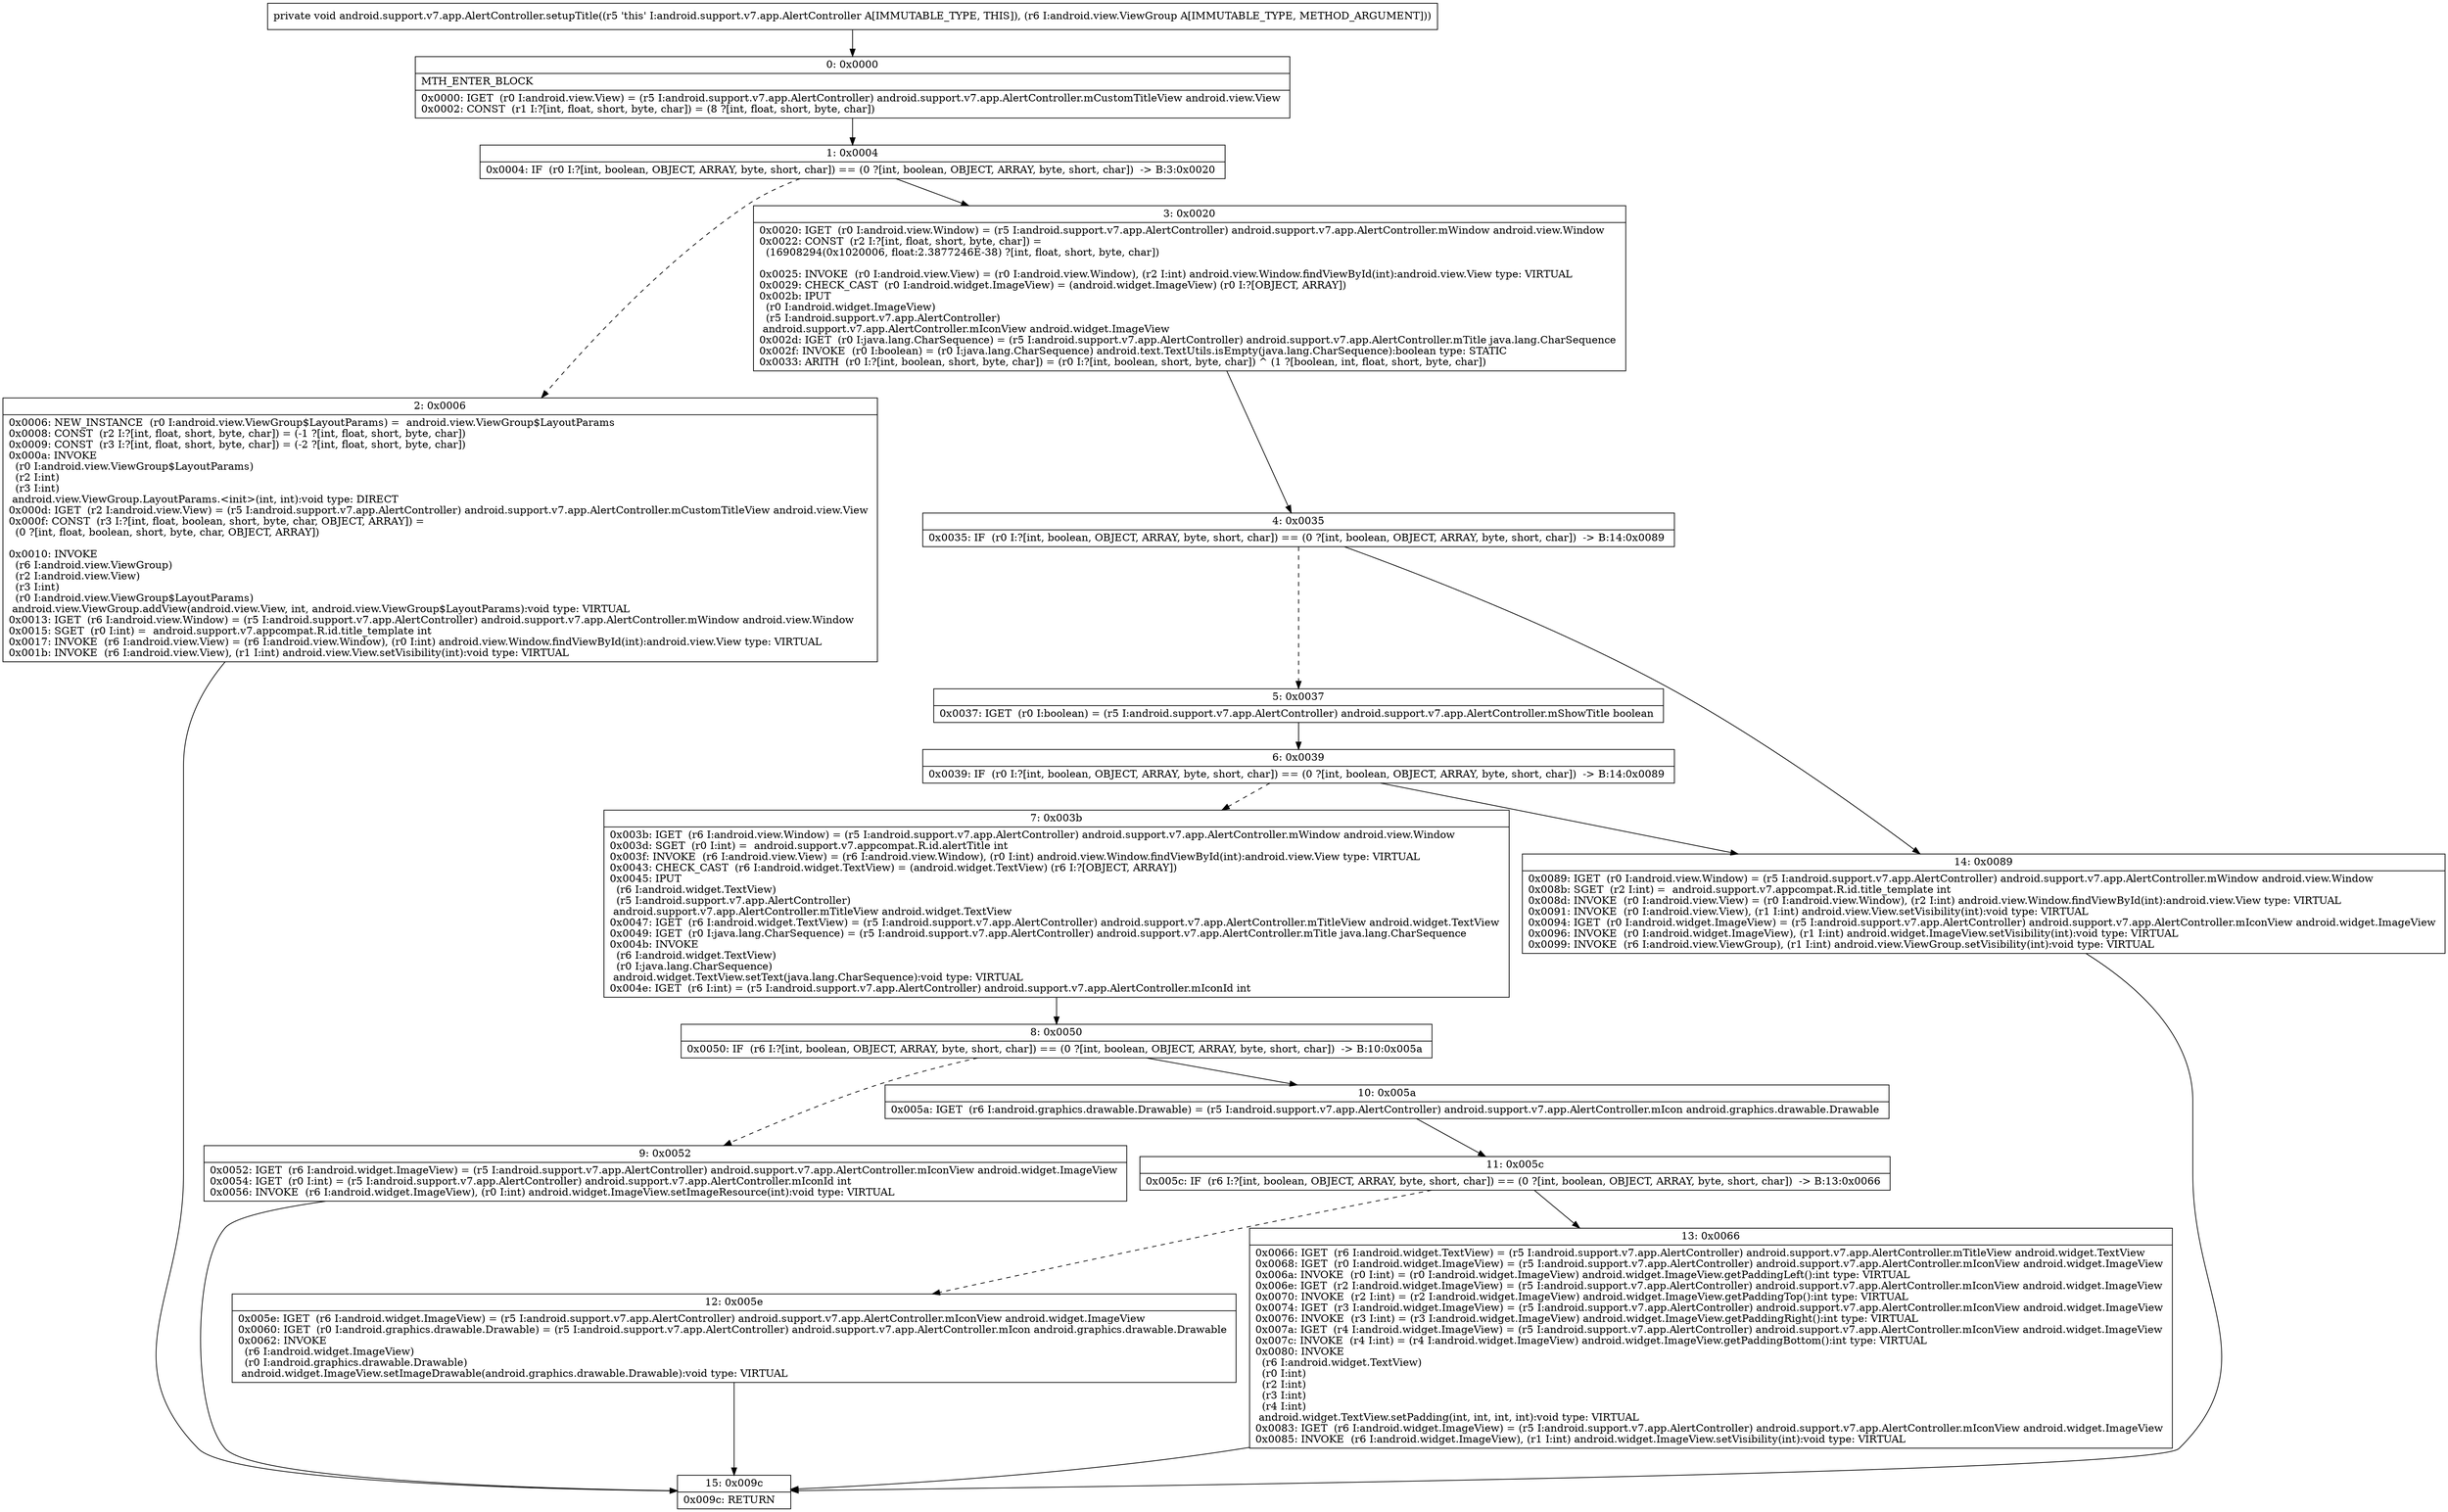 digraph "CFG forandroid.support.v7.app.AlertController.setupTitle(Landroid\/view\/ViewGroup;)V" {
Node_0 [shape=record,label="{0\:\ 0x0000|MTH_ENTER_BLOCK\l|0x0000: IGET  (r0 I:android.view.View) = (r5 I:android.support.v7.app.AlertController) android.support.v7.app.AlertController.mCustomTitleView android.view.View \l0x0002: CONST  (r1 I:?[int, float, short, byte, char]) = (8 ?[int, float, short, byte, char]) \l}"];
Node_1 [shape=record,label="{1\:\ 0x0004|0x0004: IF  (r0 I:?[int, boolean, OBJECT, ARRAY, byte, short, char]) == (0 ?[int, boolean, OBJECT, ARRAY, byte, short, char])  \-\> B:3:0x0020 \l}"];
Node_2 [shape=record,label="{2\:\ 0x0006|0x0006: NEW_INSTANCE  (r0 I:android.view.ViewGroup$LayoutParams) =  android.view.ViewGroup$LayoutParams \l0x0008: CONST  (r2 I:?[int, float, short, byte, char]) = (\-1 ?[int, float, short, byte, char]) \l0x0009: CONST  (r3 I:?[int, float, short, byte, char]) = (\-2 ?[int, float, short, byte, char]) \l0x000a: INVOKE  \l  (r0 I:android.view.ViewGroup$LayoutParams)\l  (r2 I:int)\l  (r3 I:int)\l android.view.ViewGroup.LayoutParams.\<init\>(int, int):void type: DIRECT \l0x000d: IGET  (r2 I:android.view.View) = (r5 I:android.support.v7.app.AlertController) android.support.v7.app.AlertController.mCustomTitleView android.view.View \l0x000f: CONST  (r3 I:?[int, float, boolean, short, byte, char, OBJECT, ARRAY]) = \l  (0 ?[int, float, boolean, short, byte, char, OBJECT, ARRAY])\l \l0x0010: INVOKE  \l  (r6 I:android.view.ViewGroup)\l  (r2 I:android.view.View)\l  (r3 I:int)\l  (r0 I:android.view.ViewGroup$LayoutParams)\l android.view.ViewGroup.addView(android.view.View, int, android.view.ViewGroup$LayoutParams):void type: VIRTUAL \l0x0013: IGET  (r6 I:android.view.Window) = (r5 I:android.support.v7.app.AlertController) android.support.v7.app.AlertController.mWindow android.view.Window \l0x0015: SGET  (r0 I:int) =  android.support.v7.appcompat.R.id.title_template int \l0x0017: INVOKE  (r6 I:android.view.View) = (r6 I:android.view.Window), (r0 I:int) android.view.Window.findViewById(int):android.view.View type: VIRTUAL \l0x001b: INVOKE  (r6 I:android.view.View), (r1 I:int) android.view.View.setVisibility(int):void type: VIRTUAL \l}"];
Node_3 [shape=record,label="{3\:\ 0x0020|0x0020: IGET  (r0 I:android.view.Window) = (r5 I:android.support.v7.app.AlertController) android.support.v7.app.AlertController.mWindow android.view.Window \l0x0022: CONST  (r2 I:?[int, float, short, byte, char]) = \l  (16908294(0x1020006, float:2.3877246E\-38) ?[int, float, short, byte, char])\l \l0x0025: INVOKE  (r0 I:android.view.View) = (r0 I:android.view.Window), (r2 I:int) android.view.Window.findViewById(int):android.view.View type: VIRTUAL \l0x0029: CHECK_CAST  (r0 I:android.widget.ImageView) = (android.widget.ImageView) (r0 I:?[OBJECT, ARRAY]) \l0x002b: IPUT  \l  (r0 I:android.widget.ImageView)\l  (r5 I:android.support.v7.app.AlertController)\l android.support.v7.app.AlertController.mIconView android.widget.ImageView \l0x002d: IGET  (r0 I:java.lang.CharSequence) = (r5 I:android.support.v7.app.AlertController) android.support.v7.app.AlertController.mTitle java.lang.CharSequence \l0x002f: INVOKE  (r0 I:boolean) = (r0 I:java.lang.CharSequence) android.text.TextUtils.isEmpty(java.lang.CharSequence):boolean type: STATIC \l0x0033: ARITH  (r0 I:?[int, boolean, short, byte, char]) = (r0 I:?[int, boolean, short, byte, char]) ^ (1 ?[boolean, int, float, short, byte, char]) \l}"];
Node_4 [shape=record,label="{4\:\ 0x0035|0x0035: IF  (r0 I:?[int, boolean, OBJECT, ARRAY, byte, short, char]) == (0 ?[int, boolean, OBJECT, ARRAY, byte, short, char])  \-\> B:14:0x0089 \l}"];
Node_5 [shape=record,label="{5\:\ 0x0037|0x0037: IGET  (r0 I:boolean) = (r5 I:android.support.v7.app.AlertController) android.support.v7.app.AlertController.mShowTitle boolean \l}"];
Node_6 [shape=record,label="{6\:\ 0x0039|0x0039: IF  (r0 I:?[int, boolean, OBJECT, ARRAY, byte, short, char]) == (0 ?[int, boolean, OBJECT, ARRAY, byte, short, char])  \-\> B:14:0x0089 \l}"];
Node_7 [shape=record,label="{7\:\ 0x003b|0x003b: IGET  (r6 I:android.view.Window) = (r5 I:android.support.v7.app.AlertController) android.support.v7.app.AlertController.mWindow android.view.Window \l0x003d: SGET  (r0 I:int) =  android.support.v7.appcompat.R.id.alertTitle int \l0x003f: INVOKE  (r6 I:android.view.View) = (r6 I:android.view.Window), (r0 I:int) android.view.Window.findViewById(int):android.view.View type: VIRTUAL \l0x0043: CHECK_CAST  (r6 I:android.widget.TextView) = (android.widget.TextView) (r6 I:?[OBJECT, ARRAY]) \l0x0045: IPUT  \l  (r6 I:android.widget.TextView)\l  (r5 I:android.support.v7.app.AlertController)\l android.support.v7.app.AlertController.mTitleView android.widget.TextView \l0x0047: IGET  (r6 I:android.widget.TextView) = (r5 I:android.support.v7.app.AlertController) android.support.v7.app.AlertController.mTitleView android.widget.TextView \l0x0049: IGET  (r0 I:java.lang.CharSequence) = (r5 I:android.support.v7.app.AlertController) android.support.v7.app.AlertController.mTitle java.lang.CharSequence \l0x004b: INVOKE  \l  (r6 I:android.widget.TextView)\l  (r0 I:java.lang.CharSequence)\l android.widget.TextView.setText(java.lang.CharSequence):void type: VIRTUAL \l0x004e: IGET  (r6 I:int) = (r5 I:android.support.v7.app.AlertController) android.support.v7.app.AlertController.mIconId int \l}"];
Node_8 [shape=record,label="{8\:\ 0x0050|0x0050: IF  (r6 I:?[int, boolean, OBJECT, ARRAY, byte, short, char]) == (0 ?[int, boolean, OBJECT, ARRAY, byte, short, char])  \-\> B:10:0x005a \l}"];
Node_9 [shape=record,label="{9\:\ 0x0052|0x0052: IGET  (r6 I:android.widget.ImageView) = (r5 I:android.support.v7.app.AlertController) android.support.v7.app.AlertController.mIconView android.widget.ImageView \l0x0054: IGET  (r0 I:int) = (r5 I:android.support.v7.app.AlertController) android.support.v7.app.AlertController.mIconId int \l0x0056: INVOKE  (r6 I:android.widget.ImageView), (r0 I:int) android.widget.ImageView.setImageResource(int):void type: VIRTUAL \l}"];
Node_10 [shape=record,label="{10\:\ 0x005a|0x005a: IGET  (r6 I:android.graphics.drawable.Drawable) = (r5 I:android.support.v7.app.AlertController) android.support.v7.app.AlertController.mIcon android.graphics.drawable.Drawable \l}"];
Node_11 [shape=record,label="{11\:\ 0x005c|0x005c: IF  (r6 I:?[int, boolean, OBJECT, ARRAY, byte, short, char]) == (0 ?[int, boolean, OBJECT, ARRAY, byte, short, char])  \-\> B:13:0x0066 \l}"];
Node_12 [shape=record,label="{12\:\ 0x005e|0x005e: IGET  (r6 I:android.widget.ImageView) = (r5 I:android.support.v7.app.AlertController) android.support.v7.app.AlertController.mIconView android.widget.ImageView \l0x0060: IGET  (r0 I:android.graphics.drawable.Drawable) = (r5 I:android.support.v7.app.AlertController) android.support.v7.app.AlertController.mIcon android.graphics.drawable.Drawable \l0x0062: INVOKE  \l  (r6 I:android.widget.ImageView)\l  (r0 I:android.graphics.drawable.Drawable)\l android.widget.ImageView.setImageDrawable(android.graphics.drawable.Drawable):void type: VIRTUAL \l}"];
Node_13 [shape=record,label="{13\:\ 0x0066|0x0066: IGET  (r6 I:android.widget.TextView) = (r5 I:android.support.v7.app.AlertController) android.support.v7.app.AlertController.mTitleView android.widget.TextView \l0x0068: IGET  (r0 I:android.widget.ImageView) = (r5 I:android.support.v7.app.AlertController) android.support.v7.app.AlertController.mIconView android.widget.ImageView \l0x006a: INVOKE  (r0 I:int) = (r0 I:android.widget.ImageView) android.widget.ImageView.getPaddingLeft():int type: VIRTUAL \l0x006e: IGET  (r2 I:android.widget.ImageView) = (r5 I:android.support.v7.app.AlertController) android.support.v7.app.AlertController.mIconView android.widget.ImageView \l0x0070: INVOKE  (r2 I:int) = (r2 I:android.widget.ImageView) android.widget.ImageView.getPaddingTop():int type: VIRTUAL \l0x0074: IGET  (r3 I:android.widget.ImageView) = (r5 I:android.support.v7.app.AlertController) android.support.v7.app.AlertController.mIconView android.widget.ImageView \l0x0076: INVOKE  (r3 I:int) = (r3 I:android.widget.ImageView) android.widget.ImageView.getPaddingRight():int type: VIRTUAL \l0x007a: IGET  (r4 I:android.widget.ImageView) = (r5 I:android.support.v7.app.AlertController) android.support.v7.app.AlertController.mIconView android.widget.ImageView \l0x007c: INVOKE  (r4 I:int) = (r4 I:android.widget.ImageView) android.widget.ImageView.getPaddingBottom():int type: VIRTUAL \l0x0080: INVOKE  \l  (r6 I:android.widget.TextView)\l  (r0 I:int)\l  (r2 I:int)\l  (r3 I:int)\l  (r4 I:int)\l android.widget.TextView.setPadding(int, int, int, int):void type: VIRTUAL \l0x0083: IGET  (r6 I:android.widget.ImageView) = (r5 I:android.support.v7.app.AlertController) android.support.v7.app.AlertController.mIconView android.widget.ImageView \l0x0085: INVOKE  (r6 I:android.widget.ImageView), (r1 I:int) android.widget.ImageView.setVisibility(int):void type: VIRTUAL \l}"];
Node_14 [shape=record,label="{14\:\ 0x0089|0x0089: IGET  (r0 I:android.view.Window) = (r5 I:android.support.v7.app.AlertController) android.support.v7.app.AlertController.mWindow android.view.Window \l0x008b: SGET  (r2 I:int) =  android.support.v7.appcompat.R.id.title_template int \l0x008d: INVOKE  (r0 I:android.view.View) = (r0 I:android.view.Window), (r2 I:int) android.view.Window.findViewById(int):android.view.View type: VIRTUAL \l0x0091: INVOKE  (r0 I:android.view.View), (r1 I:int) android.view.View.setVisibility(int):void type: VIRTUAL \l0x0094: IGET  (r0 I:android.widget.ImageView) = (r5 I:android.support.v7.app.AlertController) android.support.v7.app.AlertController.mIconView android.widget.ImageView \l0x0096: INVOKE  (r0 I:android.widget.ImageView), (r1 I:int) android.widget.ImageView.setVisibility(int):void type: VIRTUAL \l0x0099: INVOKE  (r6 I:android.view.ViewGroup), (r1 I:int) android.view.ViewGroup.setVisibility(int):void type: VIRTUAL \l}"];
Node_15 [shape=record,label="{15\:\ 0x009c|0x009c: RETURN   \l}"];
MethodNode[shape=record,label="{private void android.support.v7.app.AlertController.setupTitle((r5 'this' I:android.support.v7.app.AlertController A[IMMUTABLE_TYPE, THIS]), (r6 I:android.view.ViewGroup A[IMMUTABLE_TYPE, METHOD_ARGUMENT])) }"];
MethodNode -> Node_0;
Node_0 -> Node_1;
Node_1 -> Node_2[style=dashed];
Node_1 -> Node_3;
Node_2 -> Node_15;
Node_3 -> Node_4;
Node_4 -> Node_5[style=dashed];
Node_4 -> Node_14;
Node_5 -> Node_6;
Node_6 -> Node_7[style=dashed];
Node_6 -> Node_14;
Node_7 -> Node_8;
Node_8 -> Node_9[style=dashed];
Node_8 -> Node_10;
Node_9 -> Node_15;
Node_10 -> Node_11;
Node_11 -> Node_12[style=dashed];
Node_11 -> Node_13;
Node_12 -> Node_15;
Node_13 -> Node_15;
Node_14 -> Node_15;
}


